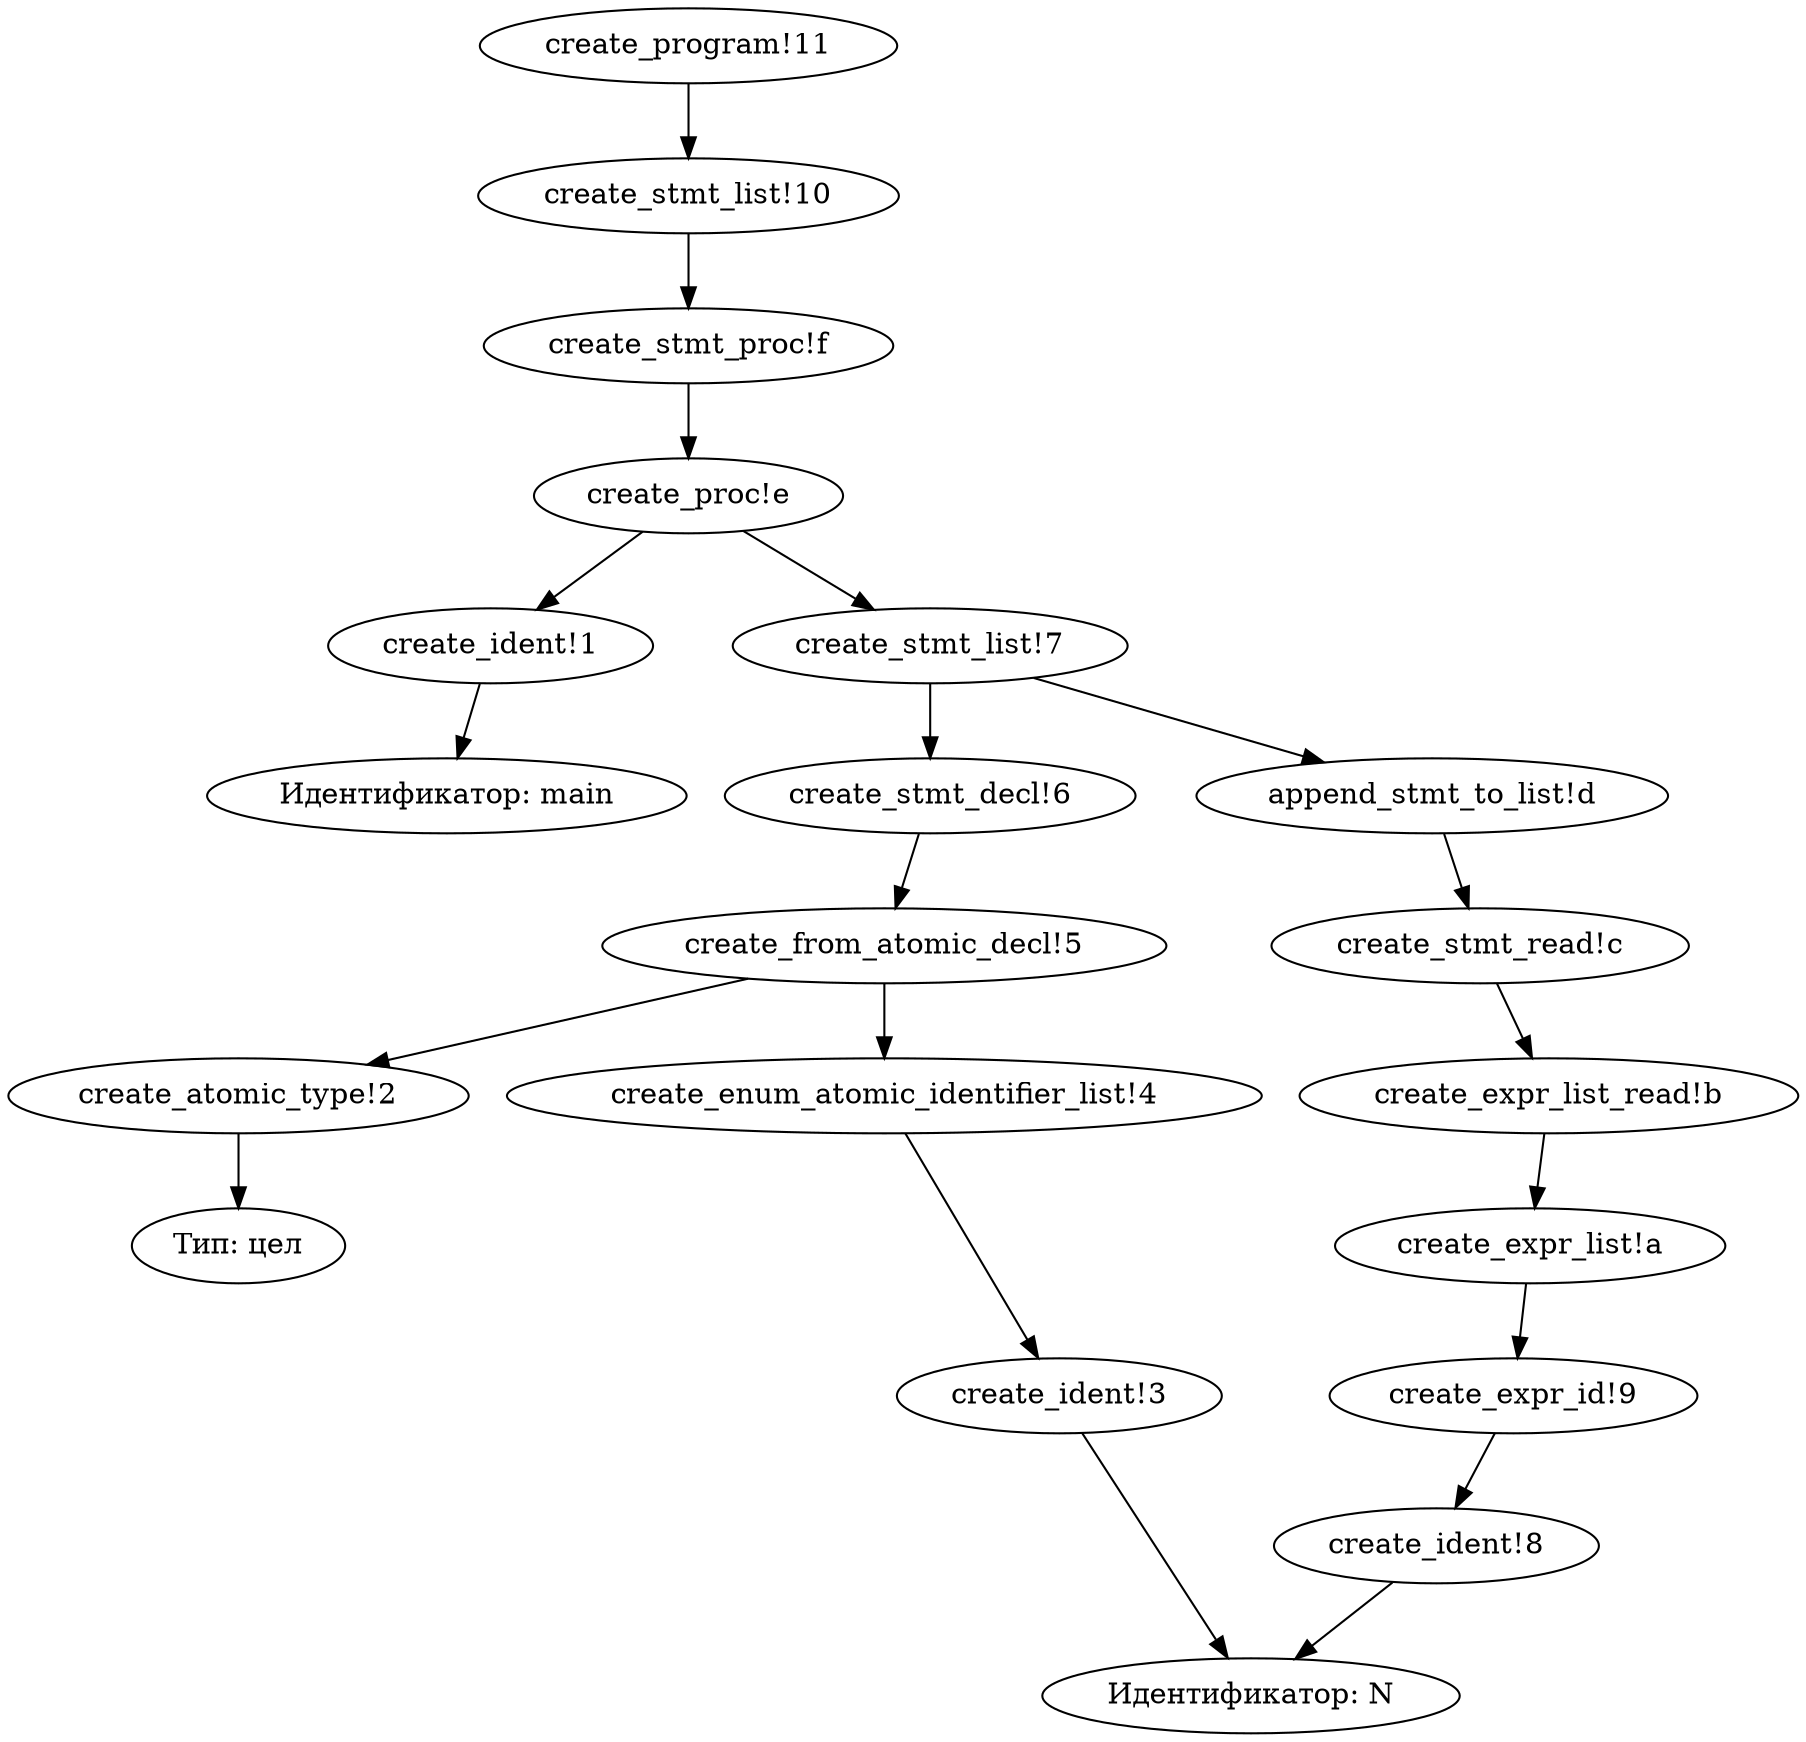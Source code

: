 digraph KumirTree {
"create_ident!1" -> "Идентификатор: main";
"create_atomic_type!2" -> "Тип: цел";
"create_ident!3" -> "Идентификатор: N";
"create_enum_atomic_identifier_list!4" -> "create_ident!3";
"create_from_atomic_decl!5" -> "create_atomic_type!2";
"create_from_atomic_decl!5" -> "create_enum_atomic_identifier_list!4";
"create_stmt_decl!6" -> "create_from_atomic_decl!5";
"create_stmt_list!7" -> "create_stmt_decl!6";
"create_ident!8" -> "Идентификатор: N";
"create_expr_id!9" -> "create_ident!8";
"create_expr_list!a" -> "create_expr_id!9";
"create_expr_list_read!b" -> "create_expr_list!a";
"create_stmt_read!c" -> "create_expr_list_read!b";
"create_stmt_list!7" -> "append_stmt_to_list!d";
"append_stmt_to_list!d" -> "create_stmt_read!c";
"create_proc!e" -> "create_ident!1";
"create_proc!e" -> "create_stmt_list!7";
"create_stmt_proc!f" -> "create_proc!e";
"create_stmt_list!10" -> "create_stmt_proc!f";
"create_program!11" -> "create_stmt_list!10";
 } 
